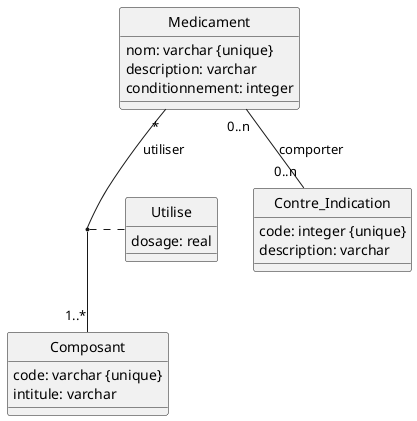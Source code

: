 @startuml 
hide circle

class Medicament {     
    nom: varchar {unique}
    description: varchar    
    conditionnement: integer
}

class Contre_Indication {
    code: integer {unique}
    description: varchar
}

class Composant {
    code: varchar {unique}
    intitule: varchar
}

Medicament "0..n" -- "0..n" Contre_Indication : comporter

Medicament "*" -- "1..*" Composant : utiliser
(Medicament, Composant) .. Utilise 

class Utilise {
    dosage: real
}

@enduml

Medicament (#nom :varchar, description: varchar, conditionnement: integer)

Contre_Indication (#code: integer, description: varchar)

Composant (#code:varchar, intitule:varchar)

Utilise(#medicament=>Medicament, #composant=>Composant, dosage: real)

Medicament_ContreIndication (#med: varchar => Medicament, #indic: integer => Contre_Indication)

Composition (#medicament=>Medicament, #composant=>Composant)

Contre_indication.medicament non null

Déclaration de la table clé étrangère, on a besoin ds cette table d'une clé primaire: c'est le couple #med et #indic


